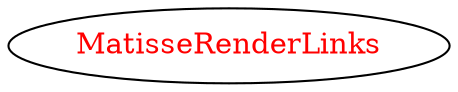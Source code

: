 digraph dependencyGraph {
 concentrate=true;
 ranksep="2.0";
 rankdir="LR"; 
 splines="ortho";
"MatisseRenderLinks" [fontcolor="red"];
}